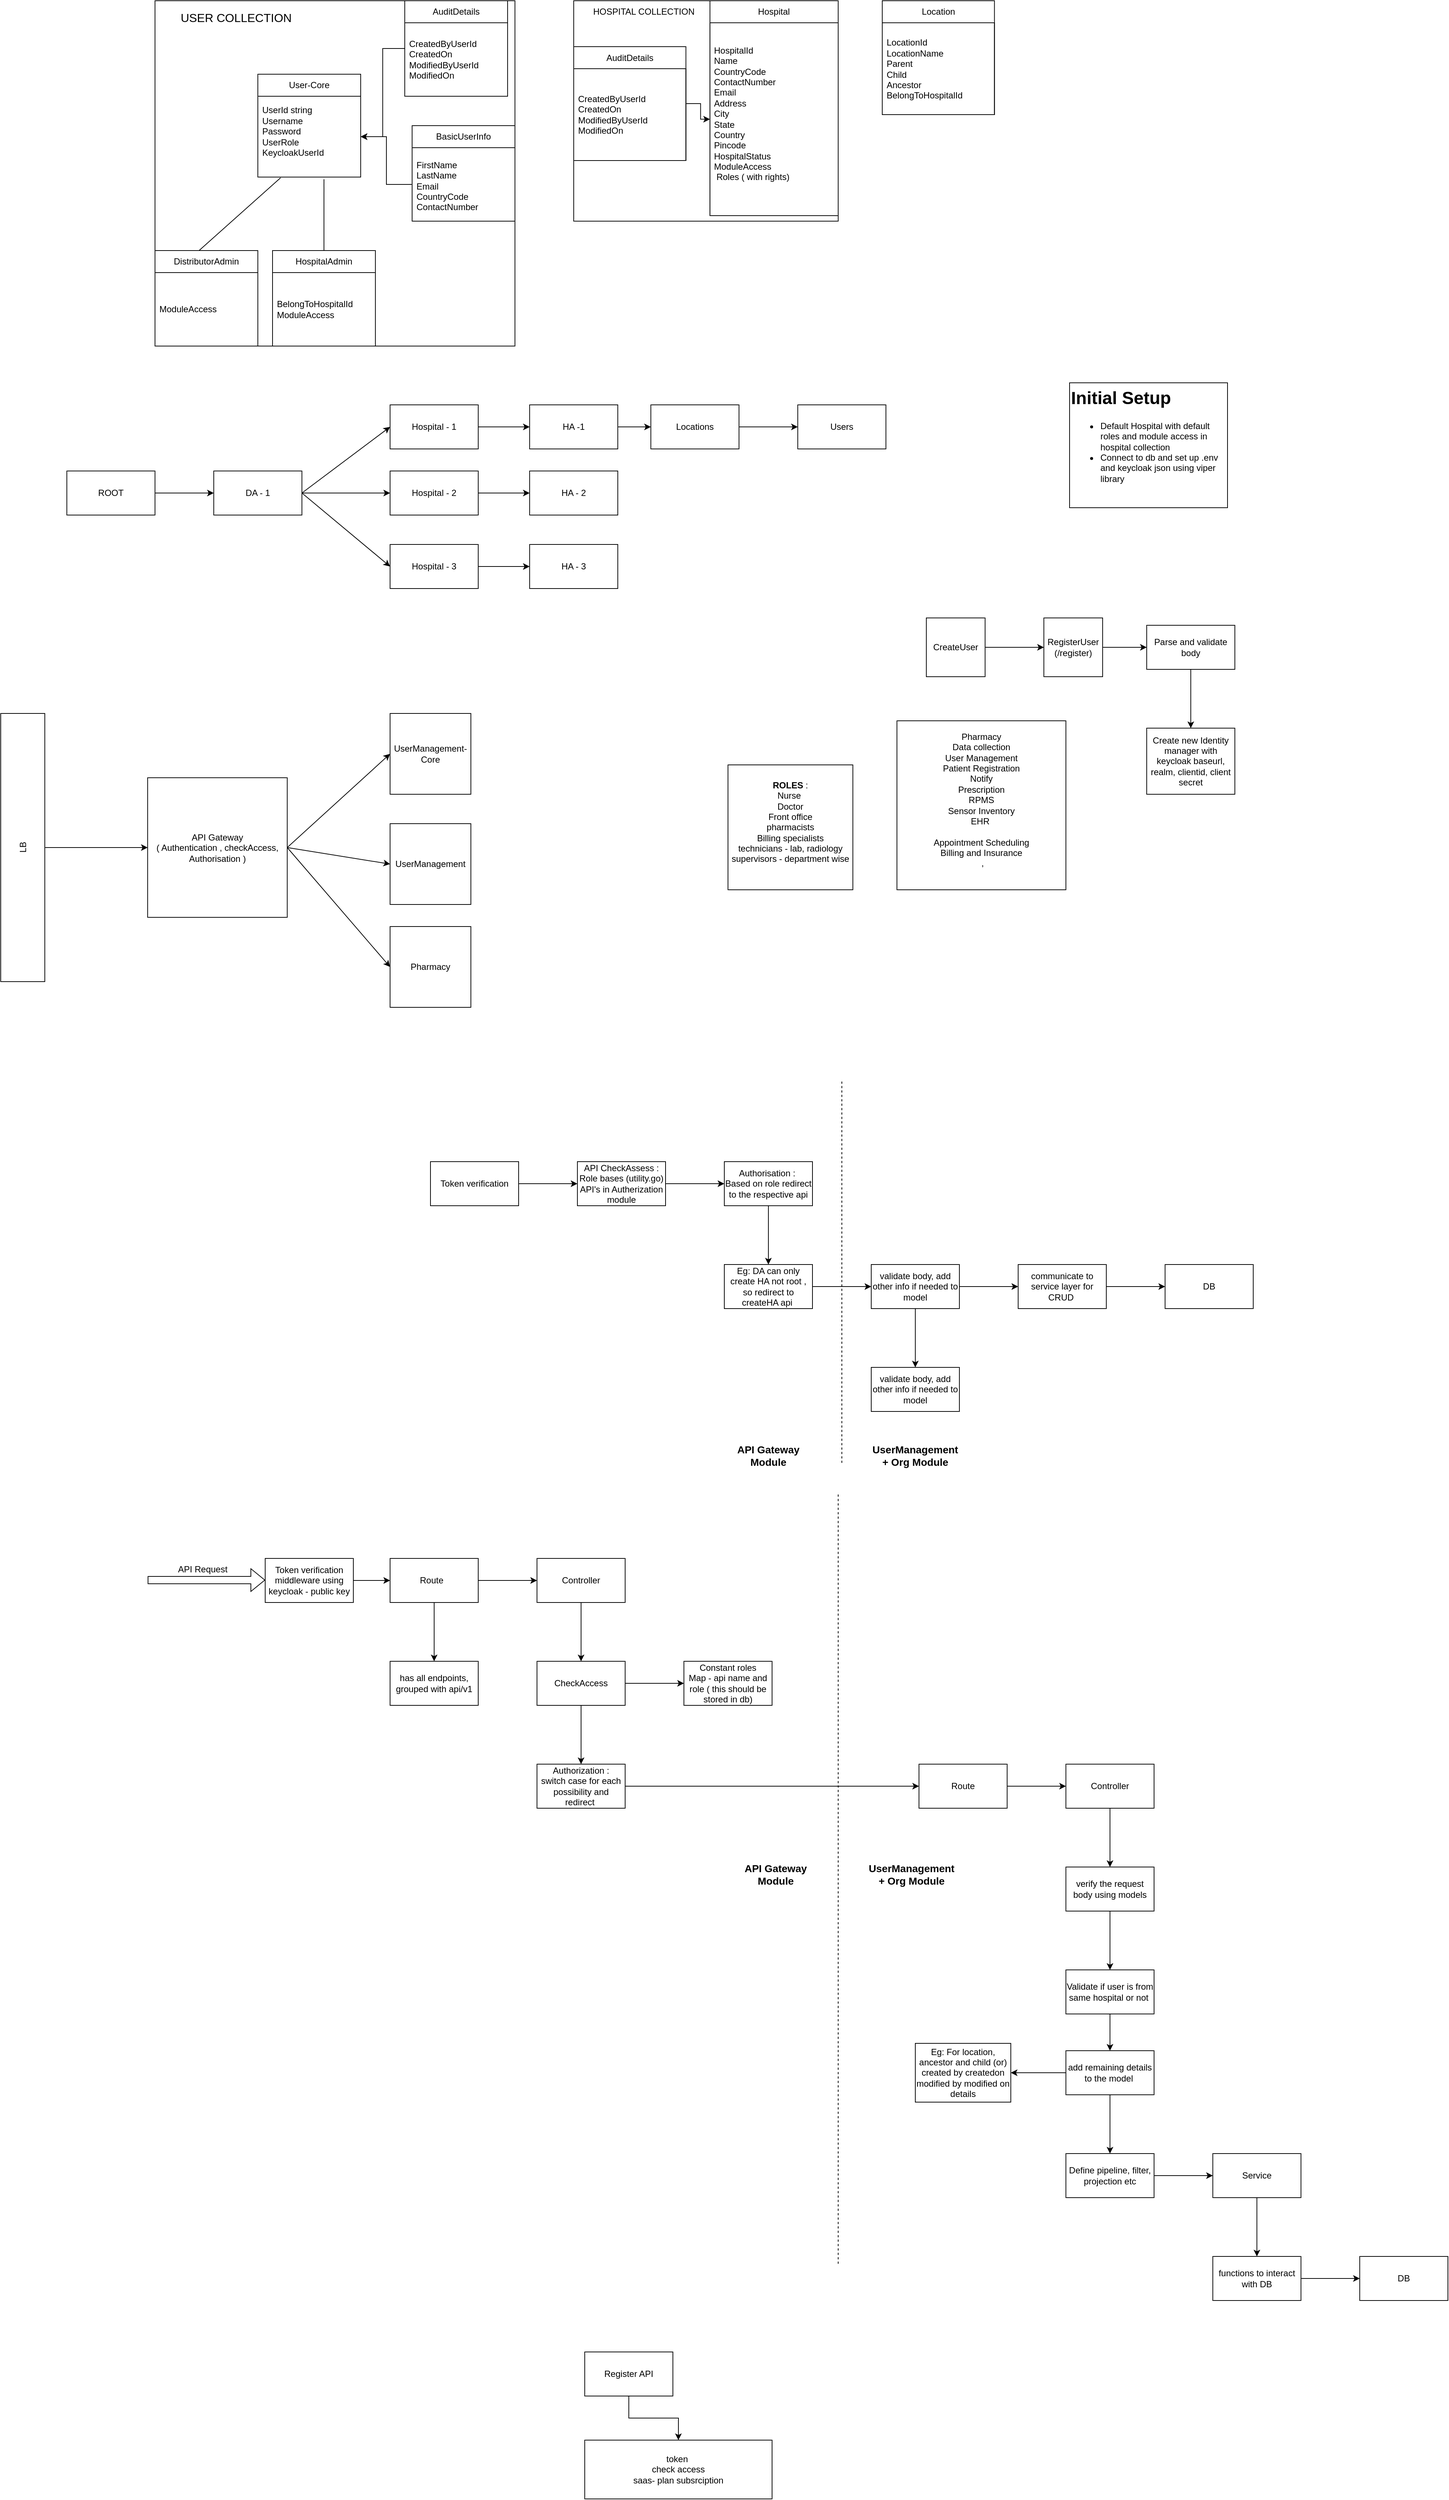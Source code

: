 <mxfile version="24.5.1" type="device" pages="3">
  <diagram name="Page-1" id="YvqEscW4909yf2qTcCLC">
    <mxGraphModel dx="2191" dy="793" grid="1" gridSize="10" guides="1" tooltips="1" connect="1" arrows="1" fold="1" page="1" pageScale="1" pageWidth="827" pageHeight="1169" math="0" shadow="0">
      <root>
        <mxCell id="0" />
        <mxCell id="1" parent="0" />
        <mxCell id="vi7jdsgVLcusuFjhP8JM-51" value="" style="group;strokeColor=default;" parent="1" vertex="1" connectable="0">
          <mxGeometry x="640" y="120" width="360" height="300" as="geometry" />
        </mxCell>
        <mxCell id="vi7jdsgVLcusuFjhP8JM-46" value="Hospital" style="swimlane;fontStyle=0;childLayout=stackLayout;horizontal=1;startSize=30;horizontalStack=0;resizeParent=1;resizeParentMax=0;resizeLast=0;collapsible=1;marginBottom=0;whiteSpace=wrap;html=1;strokeColor=#000000;" parent="vi7jdsgVLcusuFjhP8JM-51" vertex="1">
          <mxGeometry x="185.455" width="174.545" height="292.5" as="geometry" />
        </mxCell>
        <mxCell id="vi7jdsgVLcusuFjhP8JM-47" value="&lt;div&gt;HospitalId&lt;/div&gt;&lt;div&gt;Name&lt;/div&gt;&lt;div&gt;CountryCode&lt;/div&gt;&lt;div&gt;ContactNumber&lt;/div&gt;&lt;div&gt;Email&lt;/div&gt;&lt;div&gt;Address&lt;/div&gt;&lt;div&gt;City&lt;/div&gt;&lt;div&gt;State&lt;/div&gt;&lt;div&gt;Country&lt;/div&gt;&lt;div&gt;Pincode&lt;/div&gt;&lt;div&gt;HospitalStatus&lt;/div&gt;&lt;div&gt;ModuleAccess&lt;/div&gt;&lt;div&gt;&amp;nbsp;Roles ( with rights)&lt;/div&gt;&lt;div&gt;&lt;br&gt;&lt;/div&gt;" style="text;strokeColor=#000000;fillColor=none;align=left;verticalAlign=middle;spacingLeft=4;spacingRight=4;overflow=hidden;points=[[0,0.5],[1,0.5]];portConstraint=eastwest;rotatable=0;whiteSpace=wrap;html=1;" parent="vi7jdsgVLcusuFjhP8JM-46" vertex="1">
          <mxGeometry y="30" width="174.545" height="262.5" as="geometry" />
        </mxCell>
        <mxCell id="vi7jdsgVLcusuFjhP8JM-48" value="AuditDetails" style="swimlane;fontStyle=0;childLayout=stackLayout;horizontal=1;startSize=30;horizontalStack=0;resizeParent=1;resizeParentMax=0;resizeLast=0;collapsible=1;marginBottom=0;whiteSpace=wrap;html=1;strokeColor=#000000;" parent="vi7jdsgVLcusuFjhP8JM-51" vertex="1">
          <mxGeometry y="62.5" width="152.727" height="155" as="geometry" />
        </mxCell>
        <mxCell id="vi7jdsgVLcusuFjhP8JM-49" value="&lt;div&gt;CreatedByUserId&lt;br&gt;&lt;/div&gt;&lt;div&gt;CreatedOn&lt;br&gt;&lt;/div&gt;&lt;div&gt;ModifiedByUserId&lt;br&gt;&lt;/div&gt;&lt;div&gt;ModifiedOn&lt;br&gt;&lt;/div&gt;" style="text;strokeColor=#000000;fillColor=none;align=left;verticalAlign=middle;spacingLeft=4;spacingRight=4;overflow=hidden;points=[[0,0.5],[1,0.5]];portConstraint=eastwest;rotatable=0;whiteSpace=wrap;html=1;" parent="vi7jdsgVLcusuFjhP8JM-48" vertex="1">
          <mxGeometry y="30" width="152.727" height="125" as="geometry" />
        </mxCell>
        <mxCell id="vi7jdsgVLcusuFjhP8JM-50" value="" style="edgeStyle=orthogonalEdgeStyle;rounded=0;orthogonalLoop=1;jettySize=auto;html=1;" parent="vi7jdsgVLcusuFjhP8JM-51" source="vi7jdsgVLcusuFjhP8JM-48" target="vi7jdsgVLcusuFjhP8JM-47" edge="1">
          <mxGeometry relative="1" as="geometry" />
        </mxCell>
        <mxCell id="vi7jdsgVLcusuFjhP8JM-52" value="HOSPITAL COLLECTION" style="text;html=1;align=center;verticalAlign=middle;resizable=0;points=[];autosize=1;strokeColor=none;fillColor=none;" parent="vi7jdsgVLcusuFjhP8JM-51" vertex="1">
          <mxGeometry x="15.0" width="160" height="30" as="geometry" />
        </mxCell>
        <mxCell id="vi7jdsgVLcusuFjhP8JM-53" value="" style="group" parent="1" vertex="1" connectable="0">
          <mxGeometry x="70" y="120" width="490" height="470" as="geometry" />
        </mxCell>
        <mxCell id="vi7jdsgVLcusuFjhP8JM-34" value="" style="group;strokeColor=#000000;" parent="vi7jdsgVLcusuFjhP8JM-53" vertex="1" connectable="0">
          <mxGeometry width="490" height="470" as="geometry" />
        </mxCell>
        <mxCell id="vi7jdsgVLcusuFjhP8JM-6" value="User-Core" style="swimlane;fontStyle=0;childLayout=stackLayout;horizontal=1;startSize=30;horizontalStack=0;resizeParent=1;resizeParentMax=0;resizeLast=0;collapsible=1;marginBottom=0;whiteSpace=wrap;html=1;strokeColor=#000000;" parent="vi7jdsgVLcusuFjhP8JM-34" vertex="1">
          <mxGeometry x="140" y="100" width="140" height="140" as="geometry" />
        </mxCell>
        <mxCell id="vi7jdsgVLcusuFjhP8JM-7" value="UserId string&lt;div&gt;Username&lt;/div&gt;&lt;div&gt;Password&lt;/div&gt;&lt;div&gt;UserRole&lt;/div&gt;&lt;div&gt;KeycloakUserId&lt;/div&gt;&lt;div&gt;&lt;br&gt;&lt;/div&gt;" style="text;strokeColor=#000000;fillColor=none;align=left;verticalAlign=middle;spacingLeft=4;spacingRight=4;overflow=hidden;points=[[0,0.5],[1,0.5]];portConstraint=eastwest;rotatable=0;whiteSpace=wrap;html=1;" parent="vi7jdsgVLcusuFjhP8JM-6" vertex="1">
          <mxGeometry y="30" width="140" height="110" as="geometry" />
        </mxCell>
        <mxCell id="vi7jdsgVLcusuFjhP8JM-14" value="BasicUserInfo" style="swimlane;fontStyle=0;childLayout=stackLayout;horizontal=1;startSize=30;horizontalStack=0;resizeParent=1;resizeParentMax=0;resizeLast=0;collapsible=1;marginBottom=0;whiteSpace=wrap;html=1;strokeColor=#000000;" parent="vi7jdsgVLcusuFjhP8JM-34" vertex="1">
          <mxGeometry x="350" y="170" width="140" height="130" as="geometry" />
        </mxCell>
        <mxCell id="vi7jdsgVLcusuFjhP8JM-15" value="&lt;div&gt;&lt;br&gt;&lt;/div&gt;&lt;div&gt;FirstName&lt;/div&gt;&lt;div&gt;LastName&lt;/div&gt;&lt;div&gt;Email&lt;/div&gt;&lt;div&gt;CountryCode&lt;/div&gt;&lt;div&gt;ContactNumber&lt;/div&gt;&lt;div&gt;&lt;br&gt;&lt;/div&gt;" style="text;strokeColor=#000000;fillColor=none;align=left;verticalAlign=middle;spacingLeft=4;spacingRight=4;overflow=hidden;points=[[0,0.5],[1,0.5]];portConstraint=eastwest;rotatable=0;whiteSpace=wrap;html=1;" parent="vi7jdsgVLcusuFjhP8JM-14" vertex="1">
          <mxGeometry y="30" width="140" height="100" as="geometry" />
        </mxCell>
        <mxCell id="vi7jdsgVLcusuFjhP8JM-24" value="" style="edgeStyle=orthogonalEdgeStyle;rounded=0;orthogonalLoop=1;jettySize=auto;html=1;strokeColor=#000000;" parent="vi7jdsgVLcusuFjhP8JM-34" source="vi7jdsgVLcusuFjhP8JM-20" target="vi7jdsgVLcusuFjhP8JM-7" edge="1">
          <mxGeometry relative="1" as="geometry" />
        </mxCell>
        <mxCell id="vi7jdsgVLcusuFjhP8JM-20" value="AuditDetails" style="swimlane;fontStyle=0;childLayout=stackLayout;horizontal=1;startSize=30;horizontalStack=0;resizeParent=1;resizeParentMax=0;resizeLast=0;collapsible=1;marginBottom=0;whiteSpace=wrap;html=1;strokeColor=#000000;" parent="vi7jdsgVLcusuFjhP8JM-34" vertex="1">
          <mxGeometry x="340" width="140" height="130" as="geometry" />
        </mxCell>
        <mxCell id="vi7jdsgVLcusuFjhP8JM-21" value="&lt;div&gt;CreatedByUserId&lt;br&gt;&lt;/div&gt;&lt;div&gt;CreatedOn&lt;br&gt;&lt;/div&gt;&lt;div&gt;ModifiedByUserId&lt;br&gt;&lt;/div&gt;&lt;div&gt;ModifiedOn&lt;br&gt;&lt;/div&gt;" style="text;strokeColor=#000000;fillColor=none;align=left;verticalAlign=middle;spacingLeft=4;spacingRight=4;overflow=hidden;points=[[0,0.5],[1,0.5]];portConstraint=eastwest;rotatable=0;whiteSpace=wrap;html=1;" parent="vi7jdsgVLcusuFjhP8JM-20" vertex="1">
          <mxGeometry y="30" width="140" height="100" as="geometry" />
        </mxCell>
        <mxCell id="vi7jdsgVLcusuFjhP8JM-22" value="" style="edgeStyle=orthogonalEdgeStyle;rounded=0;orthogonalLoop=1;jettySize=auto;html=1;strokeColor=#000000;" parent="vi7jdsgVLcusuFjhP8JM-34" source="vi7jdsgVLcusuFjhP8JM-15" target="vi7jdsgVLcusuFjhP8JM-7" edge="1">
          <mxGeometry relative="1" as="geometry" />
        </mxCell>
        <mxCell id="vi7jdsgVLcusuFjhP8JM-25" value="DistributorAdmin" style="swimlane;fontStyle=0;childLayout=stackLayout;horizontal=1;startSize=30;horizontalStack=0;resizeParent=1;resizeParentMax=0;resizeLast=0;collapsible=1;marginBottom=0;whiteSpace=wrap;html=1;strokeColor=#000000;" parent="vi7jdsgVLcusuFjhP8JM-34" vertex="1">
          <mxGeometry y="340" width="140" height="130" as="geometry" />
        </mxCell>
        <mxCell id="vi7jdsgVLcusuFjhP8JM-26" value="&lt;div&gt;ModuleAccess&lt;/div&gt;" style="text;strokeColor=#000000;fillColor=none;align=left;verticalAlign=middle;spacingLeft=4;spacingRight=4;overflow=hidden;points=[[0,0.5],[1,0.5]];portConstraint=eastwest;rotatable=0;whiteSpace=wrap;html=1;" parent="vi7jdsgVLcusuFjhP8JM-25" vertex="1">
          <mxGeometry y="30" width="140" height="100" as="geometry" />
        </mxCell>
        <mxCell id="vi7jdsgVLcusuFjhP8JM-27" value="HospitalAdmin" style="swimlane;fontStyle=0;childLayout=stackLayout;horizontal=1;startSize=30;horizontalStack=0;resizeParent=1;resizeParentMax=0;resizeLast=0;collapsible=1;marginBottom=0;whiteSpace=wrap;html=1;strokeColor=#000000;" parent="vi7jdsgVLcusuFjhP8JM-34" vertex="1">
          <mxGeometry x="160" y="340" width="140" height="130" as="geometry">
            <mxRectangle x="160" y="340" width="120" height="30" as="alternateBounds" />
          </mxGeometry>
        </mxCell>
        <mxCell id="vi7jdsgVLcusuFjhP8JM-28" value="BelongToHospitalId&lt;div&gt;ModuleAccess&lt;/div&gt;" style="text;strokeColor=#000000;fillColor=none;align=left;verticalAlign=middle;spacingLeft=4;spacingRight=4;overflow=hidden;points=[[0,0.5],[1,0.5]];portConstraint=eastwest;rotatable=0;whiteSpace=wrap;html=1;" parent="vi7jdsgVLcusuFjhP8JM-27" vertex="1">
          <mxGeometry y="30" width="140" height="100" as="geometry" />
        </mxCell>
        <mxCell id="vi7jdsgVLcusuFjhP8JM-31" value="" style="endArrow=none;html=1;rounded=0;exitX=0.5;exitY=0;exitDx=0;exitDy=0;entryX=0.643;entryY=1.027;entryDx=0;entryDy=0;entryPerimeter=0;strokeColor=#000000;" parent="vi7jdsgVLcusuFjhP8JM-34" source="vi7jdsgVLcusuFjhP8JM-27" target="vi7jdsgVLcusuFjhP8JM-7" edge="1">
          <mxGeometry width="50" height="50" relative="1" as="geometry">
            <mxPoint x="190" y="310" as="sourcePoint" />
            <mxPoint x="240" y="260" as="targetPoint" />
          </mxGeometry>
        </mxCell>
        <mxCell id="vi7jdsgVLcusuFjhP8JM-32" value="" style="endArrow=none;html=1;rounded=0;exitX=0.5;exitY=0;exitDx=0;exitDy=0;entryX=0.221;entryY=1.009;entryDx=0;entryDy=0;entryPerimeter=0;strokeColor=#000000;" parent="vi7jdsgVLcusuFjhP8JM-34" target="vi7jdsgVLcusuFjhP8JM-7" edge="1">
          <mxGeometry width="50" height="50" relative="1" as="geometry">
            <mxPoint x="60" y="340" as="sourcePoint" />
            <mxPoint x="60" y="243" as="targetPoint" />
          </mxGeometry>
        </mxCell>
        <mxCell id="vi7jdsgVLcusuFjhP8JM-36" value="&lt;font style=&quot;font-size: 16px;&quot;&gt;USER COLLECTION&lt;/font&gt;" style="text;html=1;align=center;verticalAlign=middle;resizable=0;points=[];autosize=1;strokeColor=none;fillColor=none;" parent="vi7jdsgVLcusuFjhP8JM-53" vertex="1">
          <mxGeometry x="25" y="8" width="170" height="30" as="geometry" />
        </mxCell>
        <mxCell id="MVDmN0rVLCr__i1HDI7Y-5" value="" style="edgeStyle=orthogonalEdgeStyle;rounded=0;orthogonalLoop=1;jettySize=auto;html=1;" parent="1" source="MVDmN0rVLCr__i1HDI7Y-1" target="MVDmN0rVLCr__i1HDI7Y-4" edge="1">
          <mxGeometry relative="1" as="geometry">
            <Array as="points">
              <mxPoint x="330" y="790" />
              <mxPoint x="330" y="790" />
            </Array>
          </mxGeometry>
        </mxCell>
        <mxCell id="MVDmN0rVLCr__i1HDI7Y-1" value="DA - 1" style="rounded=0;whiteSpace=wrap;html=1;" parent="1" vertex="1">
          <mxGeometry x="150" y="760" width="120" height="60" as="geometry" />
        </mxCell>
        <mxCell id="MVDmN0rVLCr__i1HDI7Y-9" value="" style="edgeStyle=orthogonalEdgeStyle;rounded=0;orthogonalLoop=1;jettySize=auto;html=1;" parent="1" source="MVDmN0rVLCr__i1HDI7Y-2" target="MVDmN0rVLCr__i1HDI7Y-8" edge="1">
          <mxGeometry relative="1" as="geometry" />
        </mxCell>
        <mxCell id="MVDmN0rVLCr__i1HDI7Y-2" value="Hospital - 1" style="rounded=0;whiteSpace=wrap;html=1;" parent="1" vertex="1">
          <mxGeometry x="390" y="670" width="120" height="60" as="geometry" />
        </mxCell>
        <mxCell id="MVDmN0rVLCr__i1HDI7Y-13" value="" style="edgeStyle=orthogonalEdgeStyle;rounded=0;orthogonalLoop=1;jettySize=auto;html=1;" parent="1" source="MVDmN0rVLCr__i1HDI7Y-3" target="MVDmN0rVLCr__i1HDI7Y-11" edge="1">
          <mxGeometry relative="1" as="geometry" />
        </mxCell>
        <mxCell id="MVDmN0rVLCr__i1HDI7Y-3" value="Hospital - 3" style="rounded=0;whiteSpace=wrap;html=1;" parent="1" vertex="1">
          <mxGeometry x="390" y="860" width="120" height="60" as="geometry" />
        </mxCell>
        <mxCell id="MVDmN0rVLCr__i1HDI7Y-12" value="" style="edgeStyle=orthogonalEdgeStyle;rounded=0;orthogonalLoop=1;jettySize=auto;html=1;" parent="1" source="MVDmN0rVLCr__i1HDI7Y-4" target="MVDmN0rVLCr__i1HDI7Y-10" edge="1">
          <mxGeometry relative="1" as="geometry" />
        </mxCell>
        <mxCell id="MVDmN0rVLCr__i1HDI7Y-4" value="Hospital - 2" style="rounded=0;whiteSpace=wrap;html=1;" parent="1" vertex="1">
          <mxGeometry x="390" y="760" width="120" height="60" as="geometry" />
        </mxCell>
        <mxCell id="MVDmN0rVLCr__i1HDI7Y-6" value="" style="endArrow=classic;html=1;rounded=0;exitX=1;exitY=0.5;exitDx=0;exitDy=0;entryX=0;entryY=0.5;entryDx=0;entryDy=0;" parent="1" source="MVDmN0rVLCr__i1HDI7Y-1" target="MVDmN0rVLCr__i1HDI7Y-2" edge="1">
          <mxGeometry width="50" height="50" relative="1" as="geometry">
            <mxPoint x="700" y="810" as="sourcePoint" />
            <mxPoint x="750" y="760" as="targetPoint" />
          </mxGeometry>
        </mxCell>
        <mxCell id="MVDmN0rVLCr__i1HDI7Y-7" value="" style="endArrow=classic;html=1;rounded=0;exitX=1;exitY=0.5;exitDx=0;exitDy=0;entryX=0;entryY=0.5;entryDx=0;entryDy=0;" parent="1" source="MVDmN0rVLCr__i1HDI7Y-1" target="MVDmN0rVLCr__i1HDI7Y-3" edge="1">
          <mxGeometry width="50" height="50" relative="1" as="geometry">
            <mxPoint x="700" y="810" as="sourcePoint" />
            <mxPoint x="750" y="760" as="targetPoint" />
          </mxGeometry>
        </mxCell>
        <mxCell id="w7xozQytngwCYMmF0UzK-97" value="" style="edgeStyle=orthogonalEdgeStyle;rounded=0;orthogonalLoop=1;jettySize=auto;html=1;" parent="1" source="MVDmN0rVLCr__i1HDI7Y-8" target="w7xozQytngwCYMmF0UzK-96" edge="1">
          <mxGeometry relative="1" as="geometry" />
        </mxCell>
        <mxCell id="MVDmN0rVLCr__i1HDI7Y-8" value="HA -1" style="rounded=0;whiteSpace=wrap;html=1;" parent="1" vertex="1">
          <mxGeometry x="580" y="670" width="120" height="60" as="geometry" />
        </mxCell>
        <mxCell id="MVDmN0rVLCr__i1HDI7Y-10" value="HA - 2" style="rounded=0;whiteSpace=wrap;html=1;" parent="1" vertex="1">
          <mxGeometry x="580" y="760" width="120" height="60" as="geometry" />
        </mxCell>
        <mxCell id="MVDmN0rVLCr__i1HDI7Y-11" value="HA - 3" style="rounded=0;whiteSpace=wrap;html=1;" parent="1" vertex="1">
          <mxGeometry x="580" y="860" width="120" height="60" as="geometry" />
        </mxCell>
        <mxCell id="w7xozQytngwCYMmF0UzK-75" value="" style="group" parent="1" vertex="1" connectable="0">
          <mxGeometry x="-140" y="1090" width="640" height="400" as="geometry" />
        </mxCell>
        <mxCell id="w7xozQytngwCYMmF0UzK-50" style="edgeStyle=orthogonalEdgeStyle;rounded=0;orthogonalLoop=1;jettySize=auto;html=1;exitX=0.5;exitY=1;exitDx=0;exitDy=0;entryX=0;entryY=0.5;entryDx=0;entryDy=0;" parent="w7xozQytngwCYMmF0UzK-75" source="w7xozQytngwCYMmF0UzK-1" target="w7xozQytngwCYMmF0UzK-2" edge="1">
          <mxGeometry relative="1" as="geometry" />
        </mxCell>
        <mxCell id="w7xozQytngwCYMmF0UzK-1" value="LB" style="rounded=0;whiteSpace=wrap;html=1;rotation=-90;" parent="w7xozQytngwCYMmF0UzK-75" vertex="1">
          <mxGeometry x="-152.5" y="152.5" width="365" height="60" as="geometry" />
        </mxCell>
        <mxCell id="w7xozQytngwCYMmF0UzK-2" value="API Gateway&lt;div&gt;( Authentication , checkAccess, Authorisation )&lt;/div&gt;" style="whiteSpace=wrap;html=1;aspect=fixed;" parent="w7xozQytngwCYMmF0UzK-75" vertex="1">
          <mxGeometry x="200" y="87.5" width="190" height="190" as="geometry" />
        </mxCell>
        <mxCell id="w7xozQytngwCYMmF0UzK-3" value="UserManagement-Core" style="whiteSpace=wrap;html=1;aspect=fixed;" parent="w7xozQytngwCYMmF0UzK-75" vertex="1">
          <mxGeometry x="530" width="110" height="110" as="geometry" />
        </mxCell>
        <mxCell id="w7xozQytngwCYMmF0UzK-44" value="UserManagement" style="whiteSpace=wrap;html=1;aspect=fixed;" parent="w7xozQytngwCYMmF0UzK-75" vertex="1">
          <mxGeometry x="530" y="150" width="110" height="110" as="geometry" />
        </mxCell>
        <mxCell id="w7xozQytngwCYMmF0UzK-45" value="Pharmacy" style="whiteSpace=wrap;html=1;aspect=fixed;" parent="w7xozQytngwCYMmF0UzK-75" vertex="1">
          <mxGeometry x="530" y="290" width="110" height="110" as="geometry" />
        </mxCell>
        <mxCell id="w7xozQytngwCYMmF0UzK-52" value="" style="endArrow=classic;html=1;rounded=0;exitX=1;exitY=0.5;exitDx=0;exitDy=0;entryX=0;entryY=0.5;entryDx=0;entryDy=0;" parent="w7xozQytngwCYMmF0UzK-75" source="w7xozQytngwCYMmF0UzK-2" target="w7xozQytngwCYMmF0UzK-44" edge="1">
          <mxGeometry width="50" height="50" relative="1" as="geometry">
            <mxPoint x="500" y="220" as="sourcePoint" />
            <mxPoint x="550" y="170" as="targetPoint" />
          </mxGeometry>
        </mxCell>
        <mxCell id="w7xozQytngwCYMmF0UzK-53" value="" style="endArrow=classic;html=1;rounded=0;exitX=1;exitY=0.5;exitDx=0;exitDy=0;entryX=0;entryY=0.5;entryDx=0;entryDy=0;" parent="w7xozQytngwCYMmF0UzK-75" source="w7xozQytngwCYMmF0UzK-2" target="w7xozQytngwCYMmF0UzK-45" edge="1">
          <mxGeometry width="50" height="50" relative="1" as="geometry">
            <mxPoint x="400" y="193" as="sourcePoint" />
            <mxPoint x="540" y="215" as="targetPoint" />
          </mxGeometry>
        </mxCell>
        <mxCell id="w7xozQytngwCYMmF0UzK-55" value="" style="endArrow=classic;html=1;rounded=0;exitX=1;exitY=0.5;exitDx=0;exitDy=0;entryX=0;entryY=0.5;entryDx=0;entryDy=0;" parent="w7xozQytngwCYMmF0UzK-75" source="w7xozQytngwCYMmF0UzK-2" target="w7xozQytngwCYMmF0UzK-3" edge="1">
          <mxGeometry width="50" height="50" relative="1" as="geometry">
            <mxPoint x="500" y="340" as="sourcePoint" />
            <mxPoint x="550" y="290" as="targetPoint" />
          </mxGeometry>
        </mxCell>
        <mxCell id="w7xozQytngwCYMmF0UzK-85" value="" style="edgeStyle=orthogonalEdgeStyle;rounded=0;orthogonalLoop=1;jettySize=auto;html=1;" parent="1" source="w7xozQytngwCYMmF0UzK-81" target="w7xozQytngwCYMmF0UzK-84" edge="1">
          <mxGeometry relative="1" as="geometry" />
        </mxCell>
        <mxCell id="zZ2CUZN_ITP9h80dG6h1-3" value="" style="edgeStyle=orthogonalEdgeStyle;rounded=0;orthogonalLoop=1;jettySize=auto;html=1;" edge="1" parent="1" source="w7xozQytngwCYMmF0UzK-81" target="zZ2CUZN_ITP9h80dG6h1-2">
          <mxGeometry relative="1" as="geometry" />
        </mxCell>
        <mxCell id="w7xozQytngwCYMmF0UzK-81" value="Route&amp;nbsp;&amp;nbsp;" style="rounded=0;whiteSpace=wrap;html=1;" parent="1" vertex="1">
          <mxGeometry x="390" y="2240" width="120" height="60" as="geometry" />
        </mxCell>
        <mxCell id="w7xozQytngwCYMmF0UzK-82" value="" style="shape=flexArrow;endArrow=classic;html=1;rounded=0;" parent="1" edge="1">
          <mxGeometry width="50" height="50" relative="1" as="geometry">
            <mxPoint x="60" y="2269.5" as="sourcePoint" />
            <mxPoint x="220" y="2269.5" as="targetPoint" />
          </mxGeometry>
        </mxCell>
        <mxCell id="w7xozQytngwCYMmF0UzK-83" value="API Request" style="text;html=1;align=center;verticalAlign=middle;whiteSpace=wrap;rounded=0;" parent="1" vertex="1">
          <mxGeometry x="90" y="2240" width="90" height="30" as="geometry" />
        </mxCell>
        <mxCell id="w7xozQytngwCYMmF0UzK-87" value="" style="edgeStyle=orthogonalEdgeStyle;rounded=0;orthogonalLoop=1;jettySize=auto;html=1;" parent="1" source="w7xozQytngwCYMmF0UzK-84" target="w7xozQytngwCYMmF0UzK-86" edge="1">
          <mxGeometry relative="1" as="geometry" />
        </mxCell>
        <mxCell id="w7xozQytngwCYMmF0UzK-84" value="Controller" style="whiteSpace=wrap;html=1;rounded=0;" parent="1" vertex="1">
          <mxGeometry x="590" y="2240" width="120" height="60" as="geometry" />
        </mxCell>
        <mxCell id="w7xozQytngwCYMmF0UzK-89" value="" style="edgeStyle=orthogonalEdgeStyle;rounded=0;orthogonalLoop=1;jettySize=auto;html=1;" parent="1" source="w7xozQytngwCYMmF0UzK-86" target="w7xozQytngwCYMmF0UzK-88" edge="1">
          <mxGeometry relative="1" as="geometry" />
        </mxCell>
        <mxCell id="w7xozQytngwCYMmF0UzK-91" value="" style="edgeStyle=orthogonalEdgeStyle;rounded=0;orthogonalLoop=1;jettySize=auto;html=1;" parent="1" source="w7xozQytngwCYMmF0UzK-86" target="w7xozQytngwCYMmF0UzK-90" edge="1">
          <mxGeometry relative="1" as="geometry" />
        </mxCell>
        <mxCell id="w7xozQytngwCYMmF0UzK-86" value="CheckAccess" style="whiteSpace=wrap;html=1;rounded=0;" parent="1" vertex="1">
          <mxGeometry x="590" y="2380" width="120" height="60" as="geometry" />
        </mxCell>
        <mxCell id="w7xozQytngwCYMmF0UzK-88" value="Constant roles&lt;div&gt;Map - api name and role ( this should be stored in db)&lt;/div&gt;" style="whiteSpace=wrap;html=1;rounded=0;" parent="1" vertex="1">
          <mxGeometry x="790" y="2380" width="120" height="60" as="geometry" />
        </mxCell>
        <mxCell id="w7xozQytngwCYMmF0UzK-105" value="" style="edgeStyle=orthogonalEdgeStyle;rounded=0;orthogonalLoop=1;jettySize=auto;html=1;" parent="1" source="w7xozQytngwCYMmF0UzK-90" target="w7xozQytngwCYMmF0UzK-104" edge="1">
          <mxGeometry relative="1" as="geometry" />
        </mxCell>
        <mxCell id="w7xozQytngwCYMmF0UzK-90" value="Authorization :&lt;br&gt;switch case for each possibility and redirect&amp;nbsp;" style="whiteSpace=wrap;html=1;rounded=0;" parent="1" vertex="1">
          <mxGeometry x="590" y="2520" width="120" height="60" as="geometry" />
        </mxCell>
        <mxCell id="zZ2CUZN_ITP9h80dG6h1-1" value="" style="edgeStyle=orthogonalEdgeStyle;rounded=0;orthogonalLoop=1;jettySize=auto;html=1;" edge="1" parent="1" source="w7xozQytngwCYMmF0UzK-92" target="w7xozQytngwCYMmF0UzK-81">
          <mxGeometry relative="1" as="geometry" />
        </mxCell>
        <mxCell id="w7xozQytngwCYMmF0UzK-92" value="Token verification middleware using keycloak - public key" style="whiteSpace=wrap;html=1;rounded=0;" parent="1" vertex="1">
          <mxGeometry x="220" y="2240" width="120" height="60" as="geometry" />
        </mxCell>
        <mxCell id="w7xozQytngwCYMmF0UzK-95" value="" style="edgeStyle=orthogonalEdgeStyle;rounded=0;orthogonalLoop=1;jettySize=auto;html=1;" parent="1" source="w7xozQytngwCYMmF0UzK-94" target="MVDmN0rVLCr__i1HDI7Y-1" edge="1">
          <mxGeometry relative="1" as="geometry" />
        </mxCell>
        <mxCell id="w7xozQytngwCYMmF0UzK-94" value="ROOT" style="rounded=0;whiteSpace=wrap;html=1;" parent="1" vertex="1">
          <mxGeometry x="-50" y="760" width="120" height="60" as="geometry" />
        </mxCell>
        <mxCell id="w7xozQytngwCYMmF0UzK-99" value="" style="edgeStyle=orthogonalEdgeStyle;rounded=0;orthogonalLoop=1;jettySize=auto;html=1;" parent="1" source="w7xozQytngwCYMmF0UzK-96" target="w7xozQytngwCYMmF0UzK-98" edge="1">
          <mxGeometry relative="1" as="geometry" />
        </mxCell>
        <mxCell id="w7xozQytngwCYMmF0UzK-96" value="Locations" style="rounded=0;whiteSpace=wrap;html=1;" parent="1" vertex="1">
          <mxGeometry x="745" y="670" width="120" height="60" as="geometry" />
        </mxCell>
        <mxCell id="w7xozQytngwCYMmF0UzK-98" value="Users" style="whiteSpace=wrap;html=1;rounded=0;" parent="1" vertex="1">
          <mxGeometry x="945" y="670" width="120" height="60" as="geometry" />
        </mxCell>
        <mxCell id="w7xozQytngwCYMmF0UzK-107" value="" style="edgeStyle=orthogonalEdgeStyle;rounded=0;orthogonalLoop=1;jettySize=auto;html=1;" parent="1" source="w7xozQytngwCYMmF0UzK-104" target="w7xozQytngwCYMmF0UzK-106" edge="1">
          <mxGeometry relative="1" as="geometry" />
        </mxCell>
        <mxCell id="w7xozQytngwCYMmF0UzK-104" value="Route" style="whiteSpace=wrap;html=1;rounded=0;" parent="1" vertex="1">
          <mxGeometry x="1110" y="2520" width="120" height="60" as="geometry" />
        </mxCell>
        <mxCell id="w7xozQytngwCYMmF0UzK-109" value="" style="edgeStyle=orthogonalEdgeStyle;rounded=0;orthogonalLoop=1;jettySize=auto;html=1;" parent="1" source="w7xozQytngwCYMmF0UzK-106" target="w7xozQytngwCYMmF0UzK-108" edge="1">
          <mxGeometry relative="1" as="geometry" />
        </mxCell>
        <mxCell id="w7xozQytngwCYMmF0UzK-106" value="Controller" style="whiteSpace=wrap;html=1;rounded=0;" parent="1" vertex="1">
          <mxGeometry x="1310" y="2520" width="120" height="60" as="geometry" />
        </mxCell>
        <mxCell id="MT4Kup0PnGr0RZ_iJ6_k-2" value="" style="edgeStyle=orthogonalEdgeStyle;rounded=0;orthogonalLoop=1;jettySize=auto;html=1;" parent="1" source="w7xozQytngwCYMmF0UzK-108" target="MT4Kup0PnGr0RZ_iJ6_k-1" edge="1">
          <mxGeometry relative="1" as="geometry" />
        </mxCell>
        <mxCell id="w7xozQytngwCYMmF0UzK-108" value="verify the request body using models" style="whiteSpace=wrap;html=1;rounded=0;" parent="1" vertex="1">
          <mxGeometry x="1310" y="2660" width="120" height="60" as="geometry" />
        </mxCell>
        <mxCell id="w7xozQytngwCYMmF0UzK-113" value="" style="edgeStyle=orthogonalEdgeStyle;rounded=0;orthogonalLoop=1;jettySize=auto;html=1;" parent="1" source="w7xozQytngwCYMmF0UzK-110" target="w7xozQytngwCYMmF0UzK-112" edge="1">
          <mxGeometry relative="1" as="geometry" />
        </mxCell>
        <mxCell id="w7xozQytngwCYMmF0UzK-115" value="" style="edgeStyle=orthogonalEdgeStyle;rounded=0;orthogonalLoop=1;jettySize=auto;html=1;" parent="1" source="w7xozQytngwCYMmF0UzK-110" target="w7xozQytngwCYMmF0UzK-114" edge="1">
          <mxGeometry relative="1" as="geometry" />
        </mxCell>
        <mxCell id="w7xozQytngwCYMmF0UzK-110" value="add remaining details to the model&amp;nbsp;" style="whiteSpace=wrap;html=1;rounded=0;" parent="1" vertex="1">
          <mxGeometry x="1310" y="2910" width="120" height="60" as="geometry" />
        </mxCell>
        <mxCell id="w7xozQytngwCYMmF0UzK-112" value="Eg: For location, ancestor and child (or) created by createdon modified by modified on details" style="whiteSpace=wrap;html=1;rounded=0;" parent="1" vertex="1">
          <mxGeometry x="1105" y="2900" width="130" height="80" as="geometry" />
        </mxCell>
        <mxCell id="w7xozQytngwCYMmF0UzK-121" value="" style="edgeStyle=orthogonalEdgeStyle;rounded=0;orthogonalLoop=1;jettySize=auto;html=1;" parent="1" source="w7xozQytngwCYMmF0UzK-114" target="w7xozQytngwCYMmF0UzK-120" edge="1">
          <mxGeometry relative="1" as="geometry" />
        </mxCell>
        <mxCell id="w7xozQytngwCYMmF0UzK-114" value="Define pipeline, filter, projection etc" style="whiteSpace=wrap;html=1;rounded=0;" parent="1" vertex="1">
          <mxGeometry x="1310" y="3050" width="120" height="60" as="geometry" />
        </mxCell>
        <mxCell id="w7xozQytngwCYMmF0UzK-123" value="" style="edgeStyle=orthogonalEdgeStyle;rounded=0;orthogonalLoop=1;jettySize=auto;html=1;" parent="1" source="w7xozQytngwCYMmF0UzK-120" target="w7xozQytngwCYMmF0UzK-122" edge="1">
          <mxGeometry relative="1" as="geometry" />
        </mxCell>
        <mxCell id="w7xozQytngwCYMmF0UzK-120" value="Service" style="whiteSpace=wrap;html=1;rounded=0;" parent="1" vertex="1">
          <mxGeometry x="1510" y="3050" width="120" height="60" as="geometry" />
        </mxCell>
        <mxCell id="w7xozQytngwCYMmF0UzK-125" value="" style="edgeStyle=orthogonalEdgeStyle;rounded=0;orthogonalLoop=1;jettySize=auto;html=1;" parent="1" source="w7xozQytngwCYMmF0UzK-122" target="w7xozQytngwCYMmF0UzK-124" edge="1">
          <mxGeometry relative="1" as="geometry" />
        </mxCell>
        <mxCell id="w7xozQytngwCYMmF0UzK-122" value="functions to interact with DB" style="whiteSpace=wrap;html=1;rounded=0;" parent="1" vertex="1">
          <mxGeometry x="1510" y="3190" width="120" height="60" as="geometry" />
        </mxCell>
        <mxCell id="w7xozQytngwCYMmF0UzK-124" value="DB" style="whiteSpace=wrap;html=1;rounded=0;" parent="1" vertex="1">
          <mxGeometry x="1710" y="3190" width="120" height="60" as="geometry" />
        </mxCell>
        <mxCell id="w7xozQytngwCYMmF0UzK-129" value="" style="group" parent="1" vertex="1" connectable="0">
          <mxGeometry x="445" y="1590" width="1120" height="530" as="geometry" />
        </mxCell>
        <mxCell id="w7xozQytngwCYMmF0UzK-60" value="" style="edgeStyle=orthogonalEdgeStyle;rounded=0;orthogonalLoop=1;jettySize=auto;html=1;" parent="w7xozQytngwCYMmF0UzK-129" source="w7xozQytngwCYMmF0UzK-58" target="w7xozQytngwCYMmF0UzK-59" edge="1">
          <mxGeometry relative="1" as="geometry" />
        </mxCell>
        <mxCell id="w7xozQytngwCYMmF0UzK-58" value="Token verification" style="rounded=0;whiteSpace=wrap;html=1;" parent="w7xozQytngwCYMmF0UzK-129" vertex="1">
          <mxGeometry y="110" width="120" height="60" as="geometry" />
        </mxCell>
        <mxCell id="w7xozQytngwCYMmF0UzK-62" value="" style="edgeStyle=orthogonalEdgeStyle;rounded=0;orthogonalLoop=1;jettySize=auto;html=1;" parent="w7xozQytngwCYMmF0UzK-129" source="w7xozQytngwCYMmF0UzK-59" target="w7xozQytngwCYMmF0UzK-61" edge="1">
          <mxGeometry relative="1" as="geometry" />
        </mxCell>
        <mxCell id="w7xozQytngwCYMmF0UzK-59" value="API CheckAssess : Role bases (utility.go)&lt;div&gt;API&#39;s in Autherization module&lt;/div&gt;" style="whiteSpace=wrap;html=1;rounded=0;" parent="w7xozQytngwCYMmF0UzK-129" vertex="1">
          <mxGeometry x="200" y="110" width="120" height="60" as="geometry" />
        </mxCell>
        <mxCell id="w7xozQytngwCYMmF0UzK-65" value="" style="edgeStyle=orthogonalEdgeStyle;rounded=0;orthogonalLoop=1;jettySize=auto;html=1;" parent="w7xozQytngwCYMmF0UzK-129" source="w7xozQytngwCYMmF0UzK-61" target="w7xozQytngwCYMmF0UzK-64" edge="1">
          <mxGeometry relative="1" as="geometry" />
        </mxCell>
        <mxCell id="w7xozQytngwCYMmF0UzK-61" value="Authorisation :&amp;nbsp;&lt;div&gt;Based on role redirect to the respective api&lt;/div&gt;" style="whiteSpace=wrap;html=1;rounded=0;" parent="w7xozQytngwCYMmF0UzK-129" vertex="1">
          <mxGeometry x="400" y="110" width="120" height="60" as="geometry" />
        </mxCell>
        <mxCell id="w7xozQytngwCYMmF0UzK-67" value="" style="edgeStyle=orthogonalEdgeStyle;rounded=0;orthogonalLoop=1;jettySize=auto;html=1;" parent="w7xozQytngwCYMmF0UzK-129" source="w7xozQytngwCYMmF0UzK-64" target="w7xozQytngwCYMmF0UzK-66" edge="1">
          <mxGeometry relative="1" as="geometry" />
        </mxCell>
        <mxCell id="w7xozQytngwCYMmF0UzK-64" value="Eg: DA can only create HA not root , so redirect to createHA api&amp;nbsp;" style="whiteSpace=wrap;html=1;rounded=0;" parent="w7xozQytngwCYMmF0UzK-129" vertex="1">
          <mxGeometry x="400" y="250" width="120" height="60" as="geometry" />
        </mxCell>
        <mxCell id="w7xozQytngwCYMmF0UzK-69" value="" style="edgeStyle=orthogonalEdgeStyle;rounded=0;orthogonalLoop=1;jettySize=auto;html=1;" parent="w7xozQytngwCYMmF0UzK-129" source="w7xozQytngwCYMmF0UzK-66" target="w7xozQytngwCYMmF0UzK-68" edge="1">
          <mxGeometry relative="1" as="geometry" />
        </mxCell>
        <mxCell id="w7xozQytngwCYMmF0UzK-128" value="" style="edgeStyle=orthogonalEdgeStyle;rounded=0;orthogonalLoop=1;jettySize=auto;html=1;" parent="w7xozQytngwCYMmF0UzK-129" source="w7xozQytngwCYMmF0UzK-66" target="w7xozQytngwCYMmF0UzK-127" edge="1">
          <mxGeometry relative="1" as="geometry" />
        </mxCell>
        <mxCell id="w7xozQytngwCYMmF0UzK-66" value="validate body, add other info if needed to model" style="whiteSpace=wrap;html=1;rounded=0;" parent="w7xozQytngwCYMmF0UzK-129" vertex="1">
          <mxGeometry x="600" y="250" width="120" height="60" as="geometry" />
        </mxCell>
        <mxCell id="w7xozQytngwCYMmF0UzK-71" value="" style="edgeStyle=orthogonalEdgeStyle;rounded=0;orthogonalLoop=1;jettySize=auto;html=1;" parent="w7xozQytngwCYMmF0UzK-129" source="w7xozQytngwCYMmF0UzK-68" target="w7xozQytngwCYMmF0UzK-70" edge="1">
          <mxGeometry relative="1" as="geometry" />
        </mxCell>
        <mxCell id="w7xozQytngwCYMmF0UzK-68" value="communicate to service layer for CRUD&amp;nbsp;" style="whiteSpace=wrap;html=1;rounded=0;" parent="w7xozQytngwCYMmF0UzK-129" vertex="1">
          <mxGeometry x="800" y="250" width="120" height="60" as="geometry" />
        </mxCell>
        <mxCell id="w7xozQytngwCYMmF0UzK-70" value="DB" style="whiteSpace=wrap;html=1;rounded=0;" parent="w7xozQytngwCYMmF0UzK-129" vertex="1">
          <mxGeometry x="1000" y="250" width="120" height="60" as="geometry" />
        </mxCell>
        <mxCell id="w7xozQytngwCYMmF0UzK-72" value="" style="endArrow=none;dashed=1;html=1;rounded=0;" parent="w7xozQytngwCYMmF0UzK-129" edge="1">
          <mxGeometry width="50" height="50" relative="1" as="geometry">
            <mxPoint x="560" y="520" as="sourcePoint" />
            <mxPoint x="560" as="targetPoint" />
          </mxGeometry>
        </mxCell>
        <mxCell id="w7xozQytngwCYMmF0UzK-73" value="&lt;b&gt;&lt;font style=&quot;font-size: 14px;&quot;&gt;API Gateway Module&lt;/font&gt;&lt;/b&gt;" style="text;html=1;align=center;verticalAlign=middle;whiteSpace=wrap;rounded=0;" parent="w7xozQytngwCYMmF0UzK-129" vertex="1">
          <mxGeometry x="415" y="490" width="90" height="40" as="geometry" />
        </mxCell>
        <mxCell id="w7xozQytngwCYMmF0UzK-74" value="&lt;b&gt;&lt;font style=&quot;font-size: 14px;&quot;&gt;UserManagement + Org Module&lt;/font&gt;&lt;/b&gt;" style="text;html=1;align=center;verticalAlign=middle;whiteSpace=wrap;rounded=0;" parent="w7xozQytngwCYMmF0UzK-129" vertex="1">
          <mxGeometry x="600" y="490" width="120" height="40" as="geometry" />
        </mxCell>
        <mxCell id="w7xozQytngwCYMmF0UzK-127" value="validate body, add other info if needed to model" style="whiteSpace=wrap;html=1;rounded=0;" parent="w7xozQytngwCYMmF0UzK-129" vertex="1">
          <mxGeometry x="600" y="390" width="120" height="60" as="geometry" />
        </mxCell>
        <mxCell id="w7xozQytngwCYMmF0UzK-130" value="" style="endArrow=none;dashed=1;html=1;rounded=0;" parent="1" edge="1">
          <mxGeometry width="50" height="50" relative="1" as="geometry">
            <mxPoint x="1000" y="3200" as="sourcePoint" />
            <mxPoint x="1000" y="2150" as="targetPoint" />
          </mxGeometry>
        </mxCell>
        <mxCell id="w7xozQytngwCYMmF0UzK-150" value="&lt;b&gt;&lt;font style=&quot;font-size: 14px;&quot;&gt;API Gateway Module&lt;/font&gt;&lt;/b&gt;" style="text;html=1;align=center;verticalAlign=middle;whiteSpace=wrap;rounded=0;" parent="1" vertex="1">
          <mxGeometry x="870" y="2650" width="90" height="40" as="geometry" />
        </mxCell>
        <mxCell id="w7xozQytngwCYMmF0UzK-151" value="&lt;b&gt;&lt;font style=&quot;font-size: 14px;&quot;&gt;UserManagement + Org Module&lt;/font&gt;&lt;/b&gt;" style="text;html=1;align=center;verticalAlign=middle;whiteSpace=wrap;rounded=0;" parent="1" vertex="1">
          <mxGeometry x="1040" y="2650" width="120" height="40" as="geometry" />
        </mxCell>
        <mxCell id="w7xozQytngwCYMmF0UzK-154" value="" style="edgeStyle=orthogonalEdgeStyle;rounded=0;orthogonalLoop=1;jettySize=auto;html=1;" parent="1" source="w7xozQytngwCYMmF0UzK-152" target="w7xozQytngwCYMmF0UzK-153" edge="1">
          <mxGeometry relative="1" as="geometry" />
        </mxCell>
        <mxCell id="w7xozQytngwCYMmF0UzK-152" value="Register API" style="rounded=0;whiteSpace=wrap;html=1;" parent="1" vertex="1">
          <mxGeometry x="655" y="3320" width="120" height="60" as="geometry" />
        </mxCell>
        <mxCell id="w7xozQytngwCYMmF0UzK-153" value="token&amp;nbsp;&lt;div&gt;check access&lt;/div&gt;&lt;div&gt;saas- plan subsrciption&lt;/div&gt;" style="whiteSpace=wrap;html=1;rounded=0;" parent="1" vertex="1">
          <mxGeometry x="655" y="3440" width="255" height="80" as="geometry" />
        </mxCell>
        <mxCell id="w7xozQytngwCYMmF0UzK-155" value="Location" style="swimlane;fontStyle=0;childLayout=stackLayout;horizontal=1;startSize=30;horizontalStack=0;resizeParent=1;resizeParentMax=0;resizeLast=0;collapsible=1;marginBottom=0;whiteSpace=wrap;html=1;strokeColor=#000000;" parent="1" vertex="1">
          <mxGeometry x="1060" y="120" width="152.727" height="155" as="geometry" />
        </mxCell>
        <mxCell id="w7xozQytngwCYMmF0UzK-156" value="&lt;div&gt;LocationId&lt;/div&gt;&lt;div&gt;LocationName&lt;/div&gt;&lt;div&gt;Parent&lt;/div&gt;&lt;div&gt;Child&lt;/div&gt;&lt;div&gt;Ancestor&lt;/div&gt;&lt;div&gt;BelongToHospitalId&lt;/div&gt;" style="text;strokeColor=#000000;fillColor=none;align=left;verticalAlign=middle;spacingLeft=4;spacingRight=4;overflow=hidden;points=[[0,0.5],[1,0.5]];portConstraint=eastwest;rotatable=0;whiteSpace=wrap;html=1;" parent="w7xozQytngwCYMmF0UzK-155" vertex="1">
          <mxGeometry y="30" width="152.727" height="125" as="geometry" />
        </mxCell>
        <mxCell id="w7xozQytngwCYMmF0UzK-157" value="&lt;h1 style=&quot;margin-top: 0px;&quot;&gt;&lt;span style=&quot;background-color: initial;&quot;&gt;Initial Setup&lt;/span&gt;&lt;br&gt;&lt;/h1&gt;&lt;div&gt;&lt;ul&gt;&lt;li&gt;&lt;span style=&quot;background-color: initial;&quot;&gt;Default Hospital with default roles and module access in hospital collection&lt;/span&gt;&lt;/li&gt;&lt;li&gt;&lt;span style=&quot;background-color: initial;&quot;&gt;Connect to db and set up .env and keycloak json using viper library&lt;/span&gt;&lt;/li&gt;&lt;/ul&gt;&lt;/div&gt;" style="text;html=1;whiteSpace=wrap;overflow=hidden;rounded=0;strokeColor=default;" parent="1" vertex="1">
          <mxGeometry x="1315" y="640" width="215" height="170" as="geometry" />
        </mxCell>
        <mxCell id="MT4Kup0PnGr0RZ_iJ6_k-3" value="" style="edgeStyle=orthogonalEdgeStyle;rounded=0;orthogonalLoop=1;jettySize=auto;html=1;" parent="1" source="MT4Kup0PnGr0RZ_iJ6_k-1" target="w7xozQytngwCYMmF0UzK-110" edge="1">
          <mxGeometry relative="1" as="geometry" />
        </mxCell>
        <mxCell id="MT4Kup0PnGr0RZ_iJ6_k-1" value="Validate if user is from same hospital or not&amp;nbsp;" style="whiteSpace=wrap;html=1;rounded=0;" parent="1" vertex="1">
          <mxGeometry x="1310" y="2800" width="120" height="60" as="geometry" />
        </mxCell>
        <mxCell id="MT4Kup0PnGr0RZ_iJ6_k-8" value="" style="edgeStyle=orthogonalEdgeStyle;rounded=0;orthogonalLoop=1;jettySize=auto;html=1;" parent="1" source="MT4Kup0PnGr0RZ_iJ6_k-4" target="MT4Kup0PnGr0RZ_iJ6_k-7" edge="1">
          <mxGeometry relative="1" as="geometry" />
        </mxCell>
        <mxCell id="MT4Kup0PnGr0RZ_iJ6_k-4" value="RegisterUser&lt;div&gt;(/register)&lt;/div&gt;" style="whiteSpace=wrap;html=1;aspect=fixed;" parent="1" vertex="1">
          <mxGeometry x="1280" y="960" width="80" height="80" as="geometry" />
        </mxCell>
        <mxCell id="MT4Kup0PnGr0RZ_iJ6_k-6" value="" style="edgeStyle=orthogonalEdgeStyle;rounded=0;orthogonalLoop=1;jettySize=auto;html=1;" parent="1" source="MT4Kup0PnGr0RZ_iJ6_k-5" target="MT4Kup0PnGr0RZ_iJ6_k-4" edge="1">
          <mxGeometry relative="1" as="geometry" />
        </mxCell>
        <mxCell id="MT4Kup0PnGr0RZ_iJ6_k-5" value="CreateUser" style="whiteSpace=wrap;html=1;aspect=fixed;" parent="1" vertex="1">
          <mxGeometry x="1120" y="960" width="80" height="80" as="geometry" />
        </mxCell>
        <mxCell id="MT4Kup0PnGr0RZ_iJ6_k-10" value="" style="edgeStyle=orthogonalEdgeStyle;rounded=0;orthogonalLoop=1;jettySize=auto;html=1;" parent="1" source="MT4Kup0PnGr0RZ_iJ6_k-7" target="MT4Kup0PnGr0RZ_iJ6_k-9" edge="1">
          <mxGeometry relative="1" as="geometry" />
        </mxCell>
        <mxCell id="MT4Kup0PnGr0RZ_iJ6_k-7" value="Parse and validate body" style="whiteSpace=wrap;html=1;" parent="1" vertex="1">
          <mxGeometry x="1420" y="970" width="120" height="60" as="geometry" />
        </mxCell>
        <mxCell id="MT4Kup0PnGr0RZ_iJ6_k-9" value="Create new Identity manager with keycloak baseurl, realm, clientid, client secret" style="whiteSpace=wrap;html=1;" parent="1" vertex="1">
          <mxGeometry x="1420" y="1110" width="120" height="90" as="geometry" />
        </mxCell>
        <mxCell id="MT4Kup0PnGr0RZ_iJ6_k-11" value="&lt;div&gt;&lt;b&gt;ROLES&lt;/b&gt; :&lt;/div&gt;Nurse&amp;nbsp;&lt;div&gt;Doctor&lt;/div&gt;&lt;div&gt;Front office&lt;/div&gt;&lt;div&gt;pharmacists&lt;/div&gt;&lt;div&gt;Billing specialists&lt;/div&gt;&lt;div&gt;technicians - lab, radiology&lt;/div&gt;&lt;div&gt;supervisors - department wise&lt;/div&gt;&lt;div&gt;&lt;br&gt;&lt;/div&gt;" style="whiteSpace=wrap;html=1;aspect=fixed;" parent="1" vertex="1">
          <mxGeometry x="850" y="1160" width="170" height="170" as="geometry" />
        </mxCell>
        <mxCell id="MT4Kup0PnGr0RZ_iJ6_k-12" value="Pharmacy&lt;div&gt;Data collection&lt;/div&gt;&lt;div&gt;User Management&lt;/div&gt;&lt;div&gt;Patient Registration&lt;/div&gt;&lt;div&gt;Notify&lt;/div&gt;&lt;div&gt;Prescription&lt;/div&gt;&lt;div&gt;RPMS&lt;/div&gt;&lt;div&gt;Sensor Inventory&lt;/div&gt;&lt;div&gt;EHR&amp;nbsp;&lt;/div&gt;&lt;div&gt;&lt;br&gt;&lt;/div&gt;&lt;div&gt;Appointment Scheduling&lt;/div&gt;&lt;div&gt;Billing and Insurance&lt;/div&gt;&lt;div&gt;&amp;nbsp;,&lt;/div&gt;&lt;div&gt;&lt;br&gt;&lt;/div&gt;" style="whiteSpace=wrap;html=1;aspect=fixed;" parent="1" vertex="1">
          <mxGeometry x="1080" y="1100" width="230" height="230" as="geometry" />
        </mxCell>
        <mxCell id="zZ2CUZN_ITP9h80dG6h1-2" value="has all endpoints, grouped with api/v1" style="whiteSpace=wrap;html=1;rounded=0;" vertex="1" parent="1">
          <mxGeometry x="390" y="2380" width="120" height="60" as="geometry" />
        </mxCell>
      </root>
    </mxGraphModel>
  </diagram>
  <diagram id="fq4TyhxUGt8EaHPpZl_h" name="User-Access">
    <mxGraphModel dx="1364" dy="793" grid="1" gridSize="10" guides="1" tooltips="1" connect="1" arrows="1" fold="1" page="1" pageScale="1" pageWidth="827" pageHeight="1169" math="0" shadow="0">
      <root>
        <mxCell id="0" />
        <mxCell id="1" parent="0" />
        <mxCell id="SFjuRox1xzIxq6kwt-xC-35" value="" style="group" parent="1" vertex="1" connectable="0">
          <mxGeometry x="20" y="90" width="975" height="870" as="geometry" />
        </mxCell>
        <mxCell id="SFjuRox1xzIxq6kwt-xC-3" value="" style="edgeStyle=orthogonalEdgeStyle;rounded=0;orthogonalLoop=1;jettySize=auto;html=1;" parent="SFjuRox1xzIxq6kwt-xC-35" source="SFjuRox1xzIxq6kwt-xC-1" target="SFjuRox1xzIxq6kwt-xC-2" edge="1">
          <mxGeometry relative="1" as="geometry">
            <Array as="points">
              <mxPoint x="380" y="175" />
              <mxPoint x="380" y="30" />
            </Array>
          </mxGeometry>
        </mxCell>
        <mxCell id="SFjuRox1xzIxq6kwt-xC-5" value="" style="edgeStyle=orthogonalEdgeStyle;rounded=0;orthogonalLoop=1;jettySize=auto;html=1;" parent="SFjuRox1xzIxq6kwt-xC-35" source="SFjuRox1xzIxq6kwt-xC-1" target="SFjuRox1xzIxq6kwt-xC-4" edge="1">
          <mxGeometry relative="1" as="geometry">
            <Array as="points">
              <mxPoint x="380" y="175" />
              <mxPoint x="380" y="110" />
            </Array>
          </mxGeometry>
        </mxCell>
        <mxCell id="SFjuRox1xzIxq6kwt-xC-9" value="" style="edgeStyle=orthogonalEdgeStyle;rounded=0;orthogonalLoop=1;jettySize=auto;html=1;" parent="SFjuRox1xzIxq6kwt-xC-35" source="SFjuRox1xzIxq6kwt-xC-1" target="SFjuRox1xzIxq6kwt-xC-8" edge="1">
          <mxGeometry relative="1" as="geometry">
            <Array as="points">
              <mxPoint x="380" y="175" />
              <mxPoint x="380" y="200" />
            </Array>
          </mxGeometry>
        </mxCell>
        <mxCell id="SFjuRox1xzIxq6kwt-xC-13" value="" style="edgeStyle=orthogonalEdgeStyle;rounded=0;orthogonalLoop=1;jettySize=auto;html=1;" parent="SFjuRox1xzIxq6kwt-xC-35" source="SFjuRox1xzIxq6kwt-xC-1" target="SFjuRox1xzIxq6kwt-xC-12" edge="1">
          <mxGeometry relative="1" as="geometry">
            <Array as="points">
              <mxPoint x="380" y="175" />
              <mxPoint x="380" y="290" />
            </Array>
          </mxGeometry>
        </mxCell>
        <mxCell id="SFjuRox1xzIxq6kwt-xC-16" value="" style="edgeStyle=orthogonalEdgeStyle;rounded=0;orthogonalLoop=1;jettySize=auto;html=1;" parent="SFjuRox1xzIxq6kwt-xC-35" source="SFjuRox1xzIxq6kwt-xC-1" target="SFjuRox1xzIxq6kwt-xC-15" edge="1">
          <mxGeometry relative="1" as="geometry">
            <Array as="points">
              <mxPoint x="380" y="175" />
              <mxPoint x="380" y="370" />
            </Array>
          </mxGeometry>
        </mxCell>
        <mxCell id="SFjuRox1xzIxq6kwt-xC-18" value="" style="edgeStyle=orthogonalEdgeStyle;rounded=0;orthogonalLoop=1;jettySize=auto;html=1;" parent="SFjuRox1xzIxq6kwt-xC-35" source="SFjuRox1xzIxq6kwt-xC-1" target="SFjuRox1xzIxq6kwt-xC-17" edge="1">
          <mxGeometry relative="1" as="geometry">
            <Array as="points">
              <mxPoint x="380" y="180" />
              <mxPoint x="380" y="440" />
            </Array>
          </mxGeometry>
        </mxCell>
        <mxCell id="SFjuRox1xzIxq6kwt-xC-22" value="" style="edgeStyle=orthogonalEdgeStyle;rounded=0;orthogonalLoop=1;jettySize=auto;html=1;" parent="SFjuRox1xzIxq6kwt-xC-35" source="SFjuRox1xzIxq6kwt-xC-1" target="SFjuRox1xzIxq6kwt-xC-21" edge="1">
          <mxGeometry relative="1" as="geometry">
            <Array as="points">
              <mxPoint x="380" y="180" />
              <mxPoint x="380" y="520" />
            </Array>
          </mxGeometry>
        </mxCell>
        <mxCell id="SFjuRox1xzIxq6kwt-xC-24" value="" style="edgeStyle=orthogonalEdgeStyle;rounded=0;orthogonalLoop=1;jettySize=auto;html=1;" parent="SFjuRox1xzIxq6kwt-xC-35" source="SFjuRox1xzIxq6kwt-xC-1" target="SFjuRox1xzIxq6kwt-xC-23" edge="1">
          <mxGeometry relative="1" as="geometry">
            <Array as="points">
              <mxPoint x="380" y="185" />
              <mxPoint x="380" y="600" />
            </Array>
          </mxGeometry>
        </mxCell>
        <mxCell id="SFjuRox1xzIxq6kwt-xC-28" value="" style="edgeStyle=orthogonalEdgeStyle;rounded=0;orthogonalLoop=1;jettySize=auto;html=1;" parent="SFjuRox1xzIxq6kwt-xC-35" source="SFjuRox1xzIxq6kwt-xC-1" target="SFjuRox1xzIxq6kwt-xC-27" edge="1">
          <mxGeometry relative="1" as="geometry">
            <Array as="points">
              <mxPoint x="380" y="180" />
              <mxPoint x="380" y="680" />
            </Array>
          </mxGeometry>
        </mxCell>
        <mxCell id="SFjuRox1xzIxq6kwt-xC-30" value="" style="edgeStyle=orthogonalEdgeStyle;rounded=0;orthogonalLoop=1;jettySize=auto;html=1;" parent="SFjuRox1xzIxq6kwt-xC-35" source="SFjuRox1xzIxq6kwt-xC-1" target="SFjuRox1xzIxq6kwt-xC-29" edge="1">
          <mxGeometry relative="1" as="geometry">
            <Array as="points">
              <mxPoint x="380" y="185" />
              <mxPoint x="380" y="760" />
            </Array>
          </mxGeometry>
        </mxCell>
        <mxCell id="SFjuRox1xzIxq6kwt-xC-34" value="" style="edgeStyle=orthogonalEdgeStyle;rounded=0;orthogonalLoop=1;jettySize=auto;html=1;" parent="SFjuRox1xzIxq6kwt-xC-35" source="SFjuRox1xzIxq6kwt-xC-1" target="SFjuRox1xzIxq6kwt-xC-33" edge="1">
          <mxGeometry relative="1" as="geometry">
            <Array as="points">
              <mxPoint x="380" y="185" />
              <mxPoint x="380" y="840" />
            </Array>
          </mxGeometry>
        </mxCell>
        <mxCell id="SFjuRox1xzIxq6kwt-xC-1" value="&lt;h1 style=&quot;margin-top: 0px;&quot;&gt;Create DA&lt;/h1&gt;&lt;p&gt;POST - {BaseURL}/api/v1/distributor-admin&lt;/p&gt;" style="text;html=1;whiteSpace=wrap;overflow=hidden;rounded=0;strokeColor=default;" parent="SFjuRox1xzIxq6kwt-xC-35" vertex="1">
          <mxGeometry y="140" width="270" height="90" as="geometry" />
        </mxCell>
        <mxCell id="SFjuRox1xzIxq6kwt-xC-7" value="" style="edgeStyle=orthogonalEdgeStyle;rounded=0;orthogonalLoop=1;jettySize=auto;html=1;" parent="SFjuRox1xzIxq6kwt-xC-35" source="SFjuRox1xzIxq6kwt-xC-2" target="SFjuRox1xzIxq6kwt-xC-6" edge="1">
          <mxGeometry relative="1" as="geometry" />
        </mxCell>
        <mxCell id="SFjuRox1xzIxq6kwt-xC-2" value="Parse Request Body : to the model.DistributorAdmin struct" style="whiteSpace=wrap;html=1;align=left;verticalAlign=top;fillColor=none;gradientColor=none;rounded=0;" parent="SFjuRox1xzIxq6kwt-xC-35" vertex="1">
          <mxGeometry x="520" width="210" height="60" as="geometry" />
        </mxCell>
        <mxCell id="SFjuRox1xzIxq6kwt-xC-11" value="" style="edgeStyle=orthogonalEdgeStyle;rounded=0;orthogonalLoop=1;jettySize=auto;html=1;" parent="SFjuRox1xzIxq6kwt-xC-35" source="SFjuRox1xzIxq6kwt-xC-4" target="SFjuRox1xzIxq6kwt-xC-10" edge="1">
          <mxGeometry relative="1" as="geometry" />
        </mxCell>
        <mxCell id="SFjuRox1xzIxq6kwt-xC-4" value="Validate the user data : using the validator on model DistributorAdmin" style="whiteSpace=wrap;html=1;align=left;verticalAlign=top;fillColor=none;gradientColor=none;rounded=0;" parent="SFjuRox1xzIxq6kwt-xC-35" vertex="1">
          <mxGeometry x="520" y="80" width="210" height="60" as="geometry" />
        </mxCell>
        <mxCell id="SFjuRox1xzIxq6kwt-xC-6" value="return a bad request if parsing fails" style="whiteSpace=wrap;html=1;align=left;verticalAlign=top;fillColor=none;gradientColor=none;rounded=0;" parent="SFjuRox1xzIxq6kwt-xC-35" vertex="1">
          <mxGeometry x="855" width="120" height="60" as="geometry" />
        </mxCell>
        <mxCell id="SFjuRox1xzIxq6kwt-xC-8" value="Generate user id ; with prefix USR&amp;nbsp;" style="whiteSpace=wrap;html=1;align=left;verticalAlign=top;fillColor=none;gradientColor=none;rounded=0;" parent="SFjuRox1xzIxq6kwt-xC-35" vertex="1">
          <mxGeometry x="520" y="170" width="120" height="60" as="geometry" />
        </mxCell>
        <mxCell id="SFjuRox1xzIxq6kwt-xC-10" value="If validation fails return a bad response error" style="whiteSpace=wrap;html=1;align=left;verticalAlign=top;fillColor=none;gradientColor=none;rounded=0;" parent="SFjuRox1xzIxq6kwt-xC-35" vertex="1">
          <mxGeometry x="855" y="80" width="120" height="60" as="geometry" />
        </mxCell>
        <mxCell id="SFjuRox1xzIxq6kwt-xC-12" value="Generate Temporary password : length 10" style="whiteSpace=wrap;html=1;align=left;verticalAlign=top;fillColor=none;gradientColor=none;rounded=0;" parent="SFjuRox1xzIxq6kwt-xC-35" vertex="1">
          <mxGeometry x="520" y="250" width="120" height="60" as="geometry" />
        </mxCell>
        <mxCell id="SFjuRox1xzIxq6kwt-xC-15" value="Prepare Email Details: sender,subject,body - include temp pwd" style="whiteSpace=wrap;html=1;align=left;verticalAlign=top;fillColor=none;gradientColor=none;rounded=0;" parent="SFjuRox1xzIxq6kwt-xC-35" vertex="1">
          <mxGeometry x="520" y="330" width="210" height="60" as="geometry" />
        </mxCell>
        <mxCell id="SFjuRox1xzIxq6kwt-xC-20" value="" style="edgeStyle=orthogonalEdgeStyle;rounded=0;orthogonalLoop=1;jettySize=auto;html=1;" parent="SFjuRox1xzIxq6kwt-xC-35" source="SFjuRox1xzIxq6kwt-xC-17" target="SFjuRox1xzIxq6kwt-xC-19" edge="1">
          <mxGeometry relative="1" as="geometry" />
        </mxCell>
        <mxCell id="SFjuRox1xzIxq6kwt-xC-17" value="Send Email : call the send Email function" style="whiteSpace=wrap;html=1;align=left;verticalAlign=top;fillColor=none;gradientColor=none;rounded=0;" parent="SFjuRox1xzIxq6kwt-xC-35" vertex="1">
          <mxGeometry x="520" y="410" width="120" height="60" as="geometry" />
        </mxCell>
        <mxCell id="SFjuRox1xzIxq6kwt-xC-19" value="if fails to send return error" style="whiteSpace=wrap;html=1;align=left;verticalAlign=top;fillColor=none;gradientColor=none;rounded=0;" parent="SFjuRox1xzIxq6kwt-xC-35" vertex="1">
          <mxGeometry x="855" y="410" width="120" height="60" as="geometry" />
        </mxCell>
        <mxCell id="SFjuRox1xzIxq6kwt-xC-21" value="Set the temp_pwd to password of the user struct&amp;nbsp;" style="whiteSpace=wrap;html=1;align=left;verticalAlign=top;fillColor=none;gradientColor=none;rounded=0;" parent="SFjuRox1xzIxq6kwt-xC-35" vertex="1">
          <mxGeometry x="520" y="490" width="120" height="60" as="geometry" />
        </mxCell>
        <mxCell id="SFjuRox1xzIxq6kwt-xC-26" value="" style="edgeStyle=orthogonalEdgeStyle;rounded=0;orthogonalLoop=1;jettySize=auto;html=1;" parent="SFjuRox1xzIxq6kwt-xC-35" source="SFjuRox1xzIxq6kwt-xC-23" target="SFjuRox1xzIxq6kwt-xC-25" edge="1">
          <mxGeometry relative="1" as="geometry" />
        </mxCell>
        <mxCell id="SFjuRox1xzIxq6kwt-xC-23" value="Register User in Keycloak:&amp;nbsp;" style="whiteSpace=wrap;html=1;align=left;verticalAlign=top;fillColor=none;gradientColor=none;rounded=0;" parent="SFjuRox1xzIxq6kwt-xC-35" vertex="1">
          <mxGeometry x="520" y="570" width="120" height="60" as="geometry" />
        </mxCell>
        <mxCell id="SFjuRox1xzIxq6kwt-xC-25" value="if fails return error" style="whiteSpace=wrap;html=1;align=left;verticalAlign=top;fillColor=none;gradientColor=none;rounded=0;" parent="SFjuRox1xzIxq6kwt-xC-35" vertex="1">
          <mxGeometry x="855" y="570" width="120" height="60" as="geometry" />
        </mxCell>
        <mxCell id="SFjuRox1xzIxq6kwt-xC-27" value="Set Additional User Details to user struct: keycloakUserId and CreatedOn" style="whiteSpace=wrap;html=1;align=left;verticalAlign=top;fillColor=none;gradientColor=none;rounded=0;" parent="SFjuRox1xzIxq6kwt-xC-35" vertex="1">
          <mxGeometry x="520" y="650" width="210" height="60" as="geometry" />
        </mxCell>
        <mxCell id="SFjuRox1xzIxq6kwt-xC-32" value="" style="edgeStyle=orthogonalEdgeStyle;rounded=0;orthogonalLoop=1;jettySize=auto;html=1;" parent="SFjuRox1xzIxq6kwt-xC-35" source="SFjuRox1xzIxq6kwt-xC-29" target="SFjuRox1xzIxq6kwt-xC-31" edge="1">
          <mxGeometry relative="1" as="geometry" />
        </mxCell>
        <mxCell id="SFjuRox1xzIxq6kwt-xC-29" value="Insert record in db :&amp;nbsp;" style="whiteSpace=wrap;html=1;align=left;verticalAlign=top;fillColor=none;gradientColor=none;rounded=0;" parent="SFjuRox1xzIxq6kwt-xC-35" vertex="1">
          <mxGeometry x="520" y="730" width="120" height="60" as="geometry" />
        </mxCell>
        <mxCell id="SFjuRox1xzIxq6kwt-xC-31" value="if fails then return the error&amp;nbsp;" style="whiteSpace=wrap;html=1;align=left;verticalAlign=top;fillColor=none;gradientColor=none;rounded=0;" parent="SFjuRox1xzIxq6kwt-xC-35" vertex="1">
          <mxGeometry x="850" y="730" width="120" height="60" as="geometry" />
        </mxCell>
        <mxCell id="SFjuRox1xzIxq6kwt-xC-33" value="Create and return success response" style="whiteSpace=wrap;html=1;align=left;verticalAlign=top;fillColor=none;gradientColor=none;rounded=0;" parent="SFjuRox1xzIxq6kwt-xC-35" vertex="1">
          <mxGeometry x="520" y="810" width="120" height="60" as="geometry" />
        </mxCell>
      </root>
    </mxGraphModel>
  </diagram>
  <diagram id="4-qjWCNBp5GWyUS2GWW2" name="Page-3">
    <mxGraphModel dx="1364" dy="793" grid="1" gridSize="10" guides="1" tooltips="1" connect="1" arrows="1" fold="1" page="1" pageScale="1" pageWidth="827" pageHeight="1169" math="0" shadow="0">
      <root>
        <mxCell id="0" />
        <mxCell id="1" parent="0" />
      </root>
    </mxGraphModel>
  </diagram>
</mxfile>
